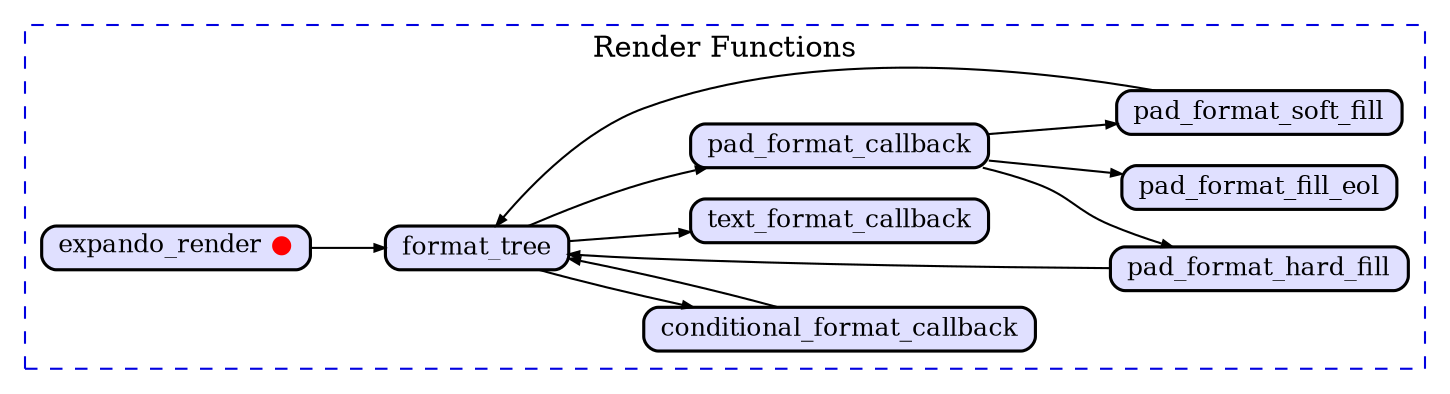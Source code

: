 digraph callgraph {
	graph [
		rankdir="LR"
		nodesep="0.2"
		ranksep="0.5"
		compound="true"
	]

	node [
		shape="Mrecord"
		fontsize="12"
		fillcolor="#ffffff"
		style="filled"
		height="0.2"
		penwidth="1.5"
		color="black"
	]

	edge [
		penwidth="1.0"
		arrowsize="0.5"
	]

	subgraph cluster_render
	{
		fontcolor="black"
		color="#0000e0"
		fillcolor="white"
		style="dashed"
		label="Render Functions"

		node [ fillcolor="#e0e0ff" ]
		expando_render [ label=<expando_render <font color="red">●</font>> ]
		conditional_format_callback -> format_tree
		expando_render              -> format_tree
		format_tree                 -> conditional_format_callback
		format_tree                 -> pad_format_callback
		format_tree                 -> text_format_callback
		pad_format_callback         -> pad_format_fill_eol
		pad_format_callback         -> pad_format_hard_fill
		pad_format_callback         -> pad_format_soft_fill
		pad_format_hard_fill        -> format_tree
		pad_format_soft_fill        -> format_tree
	}

}
